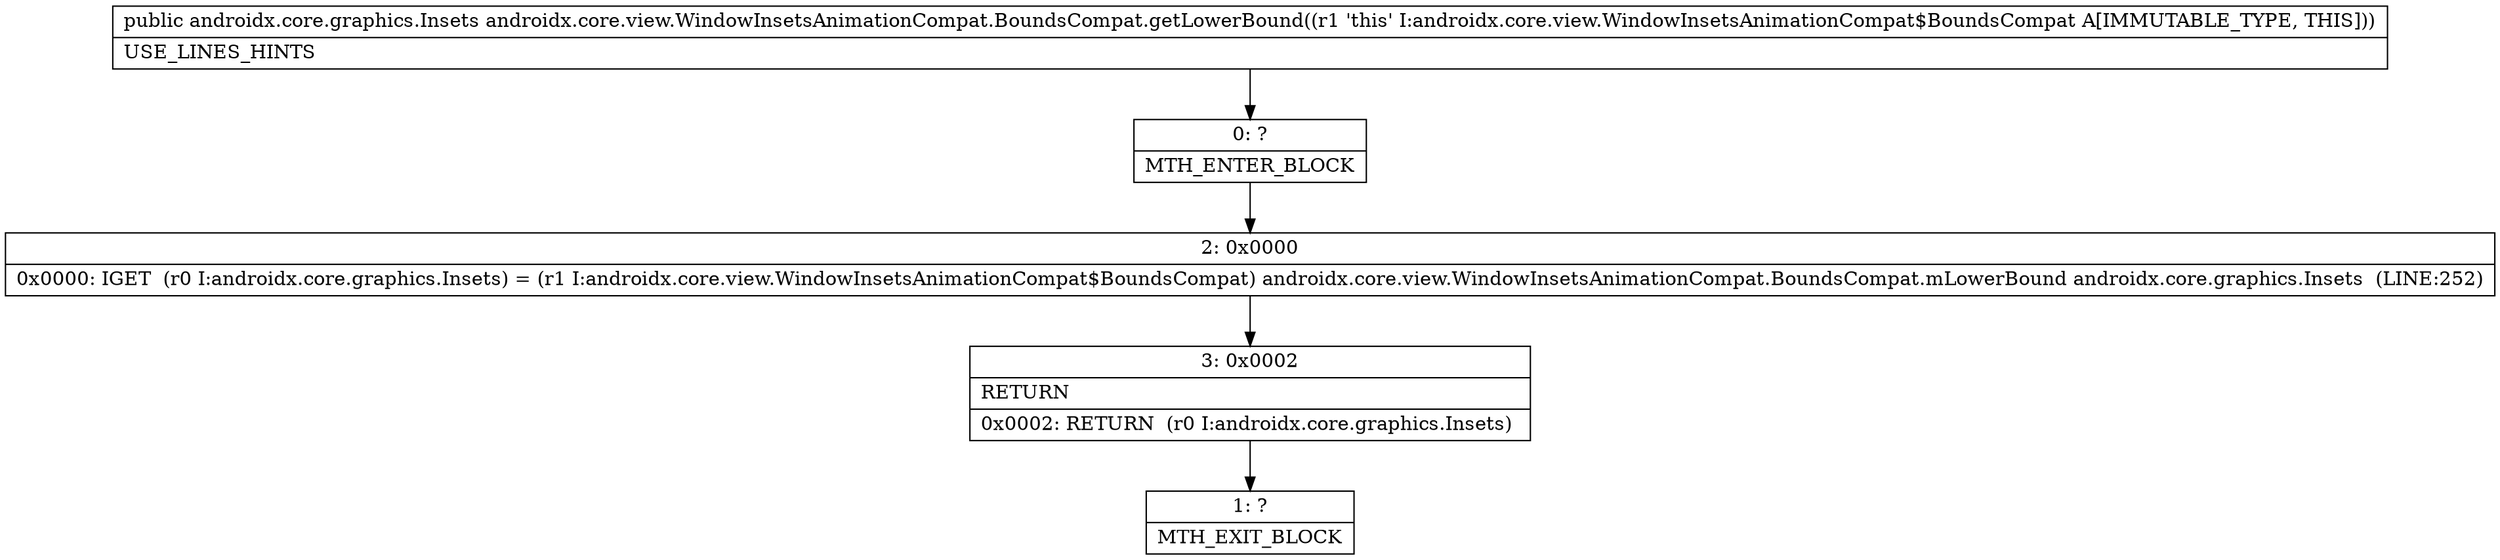 digraph "CFG forandroidx.core.view.WindowInsetsAnimationCompat.BoundsCompat.getLowerBound()Landroidx\/core\/graphics\/Insets;" {
Node_0 [shape=record,label="{0\:\ ?|MTH_ENTER_BLOCK\l}"];
Node_2 [shape=record,label="{2\:\ 0x0000|0x0000: IGET  (r0 I:androidx.core.graphics.Insets) = (r1 I:androidx.core.view.WindowInsetsAnimationCompat$BoundsCompat) androidx.core.view.WindowInsetsAnimationCompat.BoundsCompat.mLowerBound androidx.core.graphics.Insets  (LINE:252)\l}"];
Node_3 [shape=record,label="{3\:\ 0x0002|RETURN\l|0x0002: RETURN  (r0 I:androidx.core.graphics.Insets) \l}"];
Node_1 [shape=record,label="{1\:\ ?|MTH_EXIT_BLOCK\l}"];
MethodNode[shape=record,label="{public androidx.core.graphics.Insets androidx.core.view.WindowInsetsAnimationCompat.BoundsCompat.getLowerBound((r1 'this' I:androidx.core.view.WindowInsetsAnimationCompat$BoundsCompat A[IMMUTABLE_TYPE, THIS]))  | USE_LINES_HINTS\l}"];
MethodNode -> Node_0;Node_0 -> Node_2;
Node_2 -> Node_3;
Node_3 -> Node_1;
}

